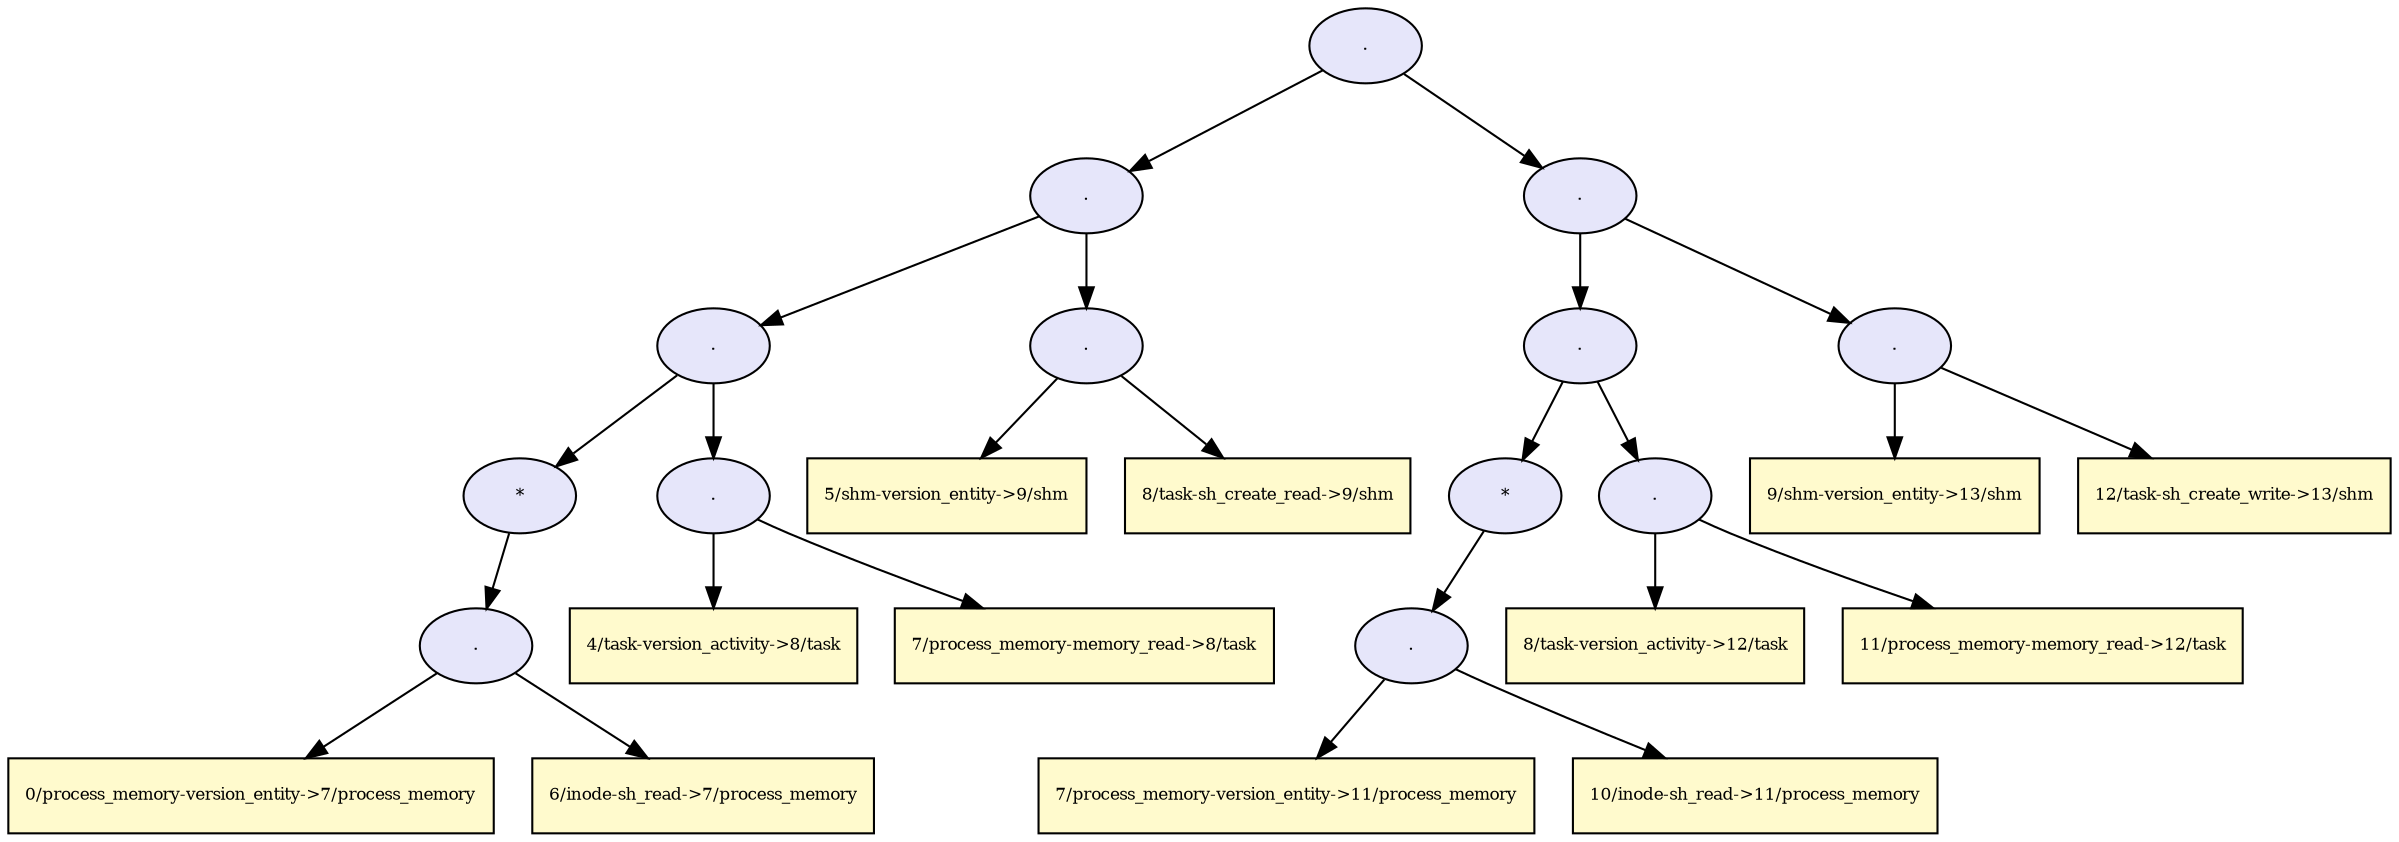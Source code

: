 digraph RGL__DirectedAdjacencyGraph {32[fontsize = 8,label = ".",shape = ellipse, fillcolor="#e6e6fa", style = filled]

32 -> 16[fontsize = 8, color="#000000"]

16[fontsize = 8,label = ".",shape = ellipse, fillcolor="#e6e6fa", style = filled]

16 -> 12[fontsize = 8, color="#000000"]

12[fontsize = 8,label = ".",shape = ellipse, fillcolor="#e6e6fa", style = filled]

12 -> 7[fontsize = 8, color="#000000"]

7[fontsize = 8,label = "*",shape = ellipse, fillcolor="#e6e6fa", style = filled]

7 -> 5[fontsize = 8, color="#000000"]

5[fontsize = 8,label = ".",shape = ellipse, fillcolor="#e6e6fa", style = filled]

5 -> 3[fontsize = 8, color="#000000"]

3[fontsize = 8,label = "0/process_memory-version_entity->7/process_memory",shape = rectangle, fillcolor="#fffacd", style = filled]

5 -> 4[fontsize = 8, color="#000000"]

4[fontsize = 8,label = "6/inode-sh_read->7/process_memory",shape = rectangle, fillcolor="#fffacd", style = filled]

12 -> 11[fontsize = 8, color="#000000"]

11[fontsize = 8,label = ".",shape = ellipse, fillcolor="#e6e6fa", style = filled]

11 -> 9[fontsize = 8, color="#000000"]

9[fontsize = 8,label = "4/task-version_activity->8/task",shape = rectangle, fillcolor="#fffacd", style = filled]

11 -> 10[fontsize = 8, color="#000000"]

10[fontsize = 8,label = "7/process_memory-memory_read->8/task",shape = rectangle, fillcolor="#fffacd", style = filled]

16 -> 15[fontsize = 8, color="#000000"]

15[fontsize = 8,label = ".",shape = ellipse, fillcolor="#e6e6fa", style = filled]

15 -> 13[fontsize = 8, color="#000000"]

13[fontsize = 8,label = "5/shm-version_entity->9/shm",shape = rectangle, fillcolor="#fffacd", style = filled]

15 -> 14[fontsize = 8, color="#000000"]

14[fontsize = 8,label = "8/task-sh_create_read->9/shm",shape = rectangle, fillcolor="#fffacd", style = filled]

32 -> 31[fontsize = 8, color="#000000"]

31[fontsize = 8,label = ".",shape = ellipse, fillcolor="#e6e6fa", style = filled]

31 -> 27[fontsize = 8, color="#000000"]

27[fontsize = 8,label = ".",shape = ellipse, fillcolor="#e6e6fa", style = filled]

27 -> 22[fontsize = 8, color="#000000"]

22[fontsize = 8,label = "*",shape = ellipse, fillcolor="#e6e6fa", style = filled]

22 -> 20[fontsize = 8, color="#000000"]

20[fontsize = 8,label = ".",shape = ellipse, fillcolor="#e6e6fa", style = filled]

20 -> 18[fontsize = 8, color="#000000"]

18[fontsize = 8,label = "7/process_memory-version_entity->11/process_memory",shape = rectangle, fillcolor="#fffacd", style = filled]

20 -> 19[fontsize = 8, color="#000000"]

19[fontsize = 8,label = "10/inode-sh_read->11/process_memory",shape = rectangle, fillcolor="#fffacd", style = filled]

27 -> 26[fontsize = 8, color="#000000"]

26[fontsize = 8,label = ".",shape = ellipse, fillcolor="#e6e6fa", style = filled]

26 -> 24[fontsize = 8, color="#000000"]

24[fontsize = 8,label = "8/task-version_activity->12/task",shape = rectangle, fillcolor="#fffacd", style = filled]

26 -> 25[fontsize = 8, color="#000000"]

25[fontsize = 8,label = "11/process_memory-memory_read->12/task",shape = rectangle, fillcolor="#fffacd", style = filled]

31 -> 30[fontsize = 8, color="#000000"]

30[fontsize = 8,label = ".",shape = ellipse, fillcolor="#e6e6fa", style = filled]

30 -> 28[fontsize = 8, color="#000000"]

28[fontsize = 8,label = "9/shm-version_entity->13/shm",shape = rectangle, fillcolor="#fffacd", style = filled]

30 -> 29[fontsize = 8, color="#000000"]

29[fontsize = 8,label = "12/task-sh_create_write->13/shm",shape = rectangle, fillcolor="#fffacd", style = filled]

}
